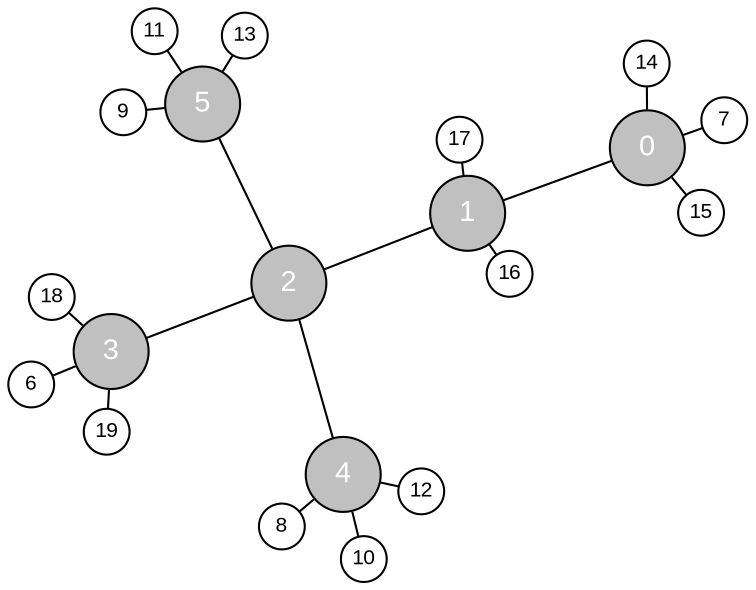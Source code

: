 graph G {
  graph [fontname = "Arial", layout = neato];
  node [fontname = "Arial", shape = circle, style = filled];
  edge [fontname = "Arial"];
  node [fillcolor=gray, fontcolor=white]
  "0" "1" "2" "3" "4" "5";
  node [fillcolor=white, fontcolor=black, fontsize=10, width=.3, fixedsize=true]
  "6" "7" "8" "9" "10" "11" "12" "13" "14" "15" "16" "17" "18" "19";

  "0" -- "1" ;
  "0" -- "7" [len=0.5];
  "0" -- "14" [len=0.5];
  "0" -- "15" [len=0.5];
  "1" -- "2" ;
  "1" -- "16" [len=0.5];
  "1" -- "17" [len=0.5];
  "2" -- "3" ;
  "2" -- "4" ;
  "2" -- "5" ;
  "3" -- "6" [len=0.5];
  "3" -- "18" [len=0.5];
  "3" -- "19" [len=0.5];
  "4" -- "8" [len=0.5];
  "4" -- "10" [len=0.5];
  "4" -- "12" [len=0.5];
  "5" -- "9" [len=0.5];
  "5" -- "11" [len=0.5];
  "5" -- "13" [len=0.5];
}
